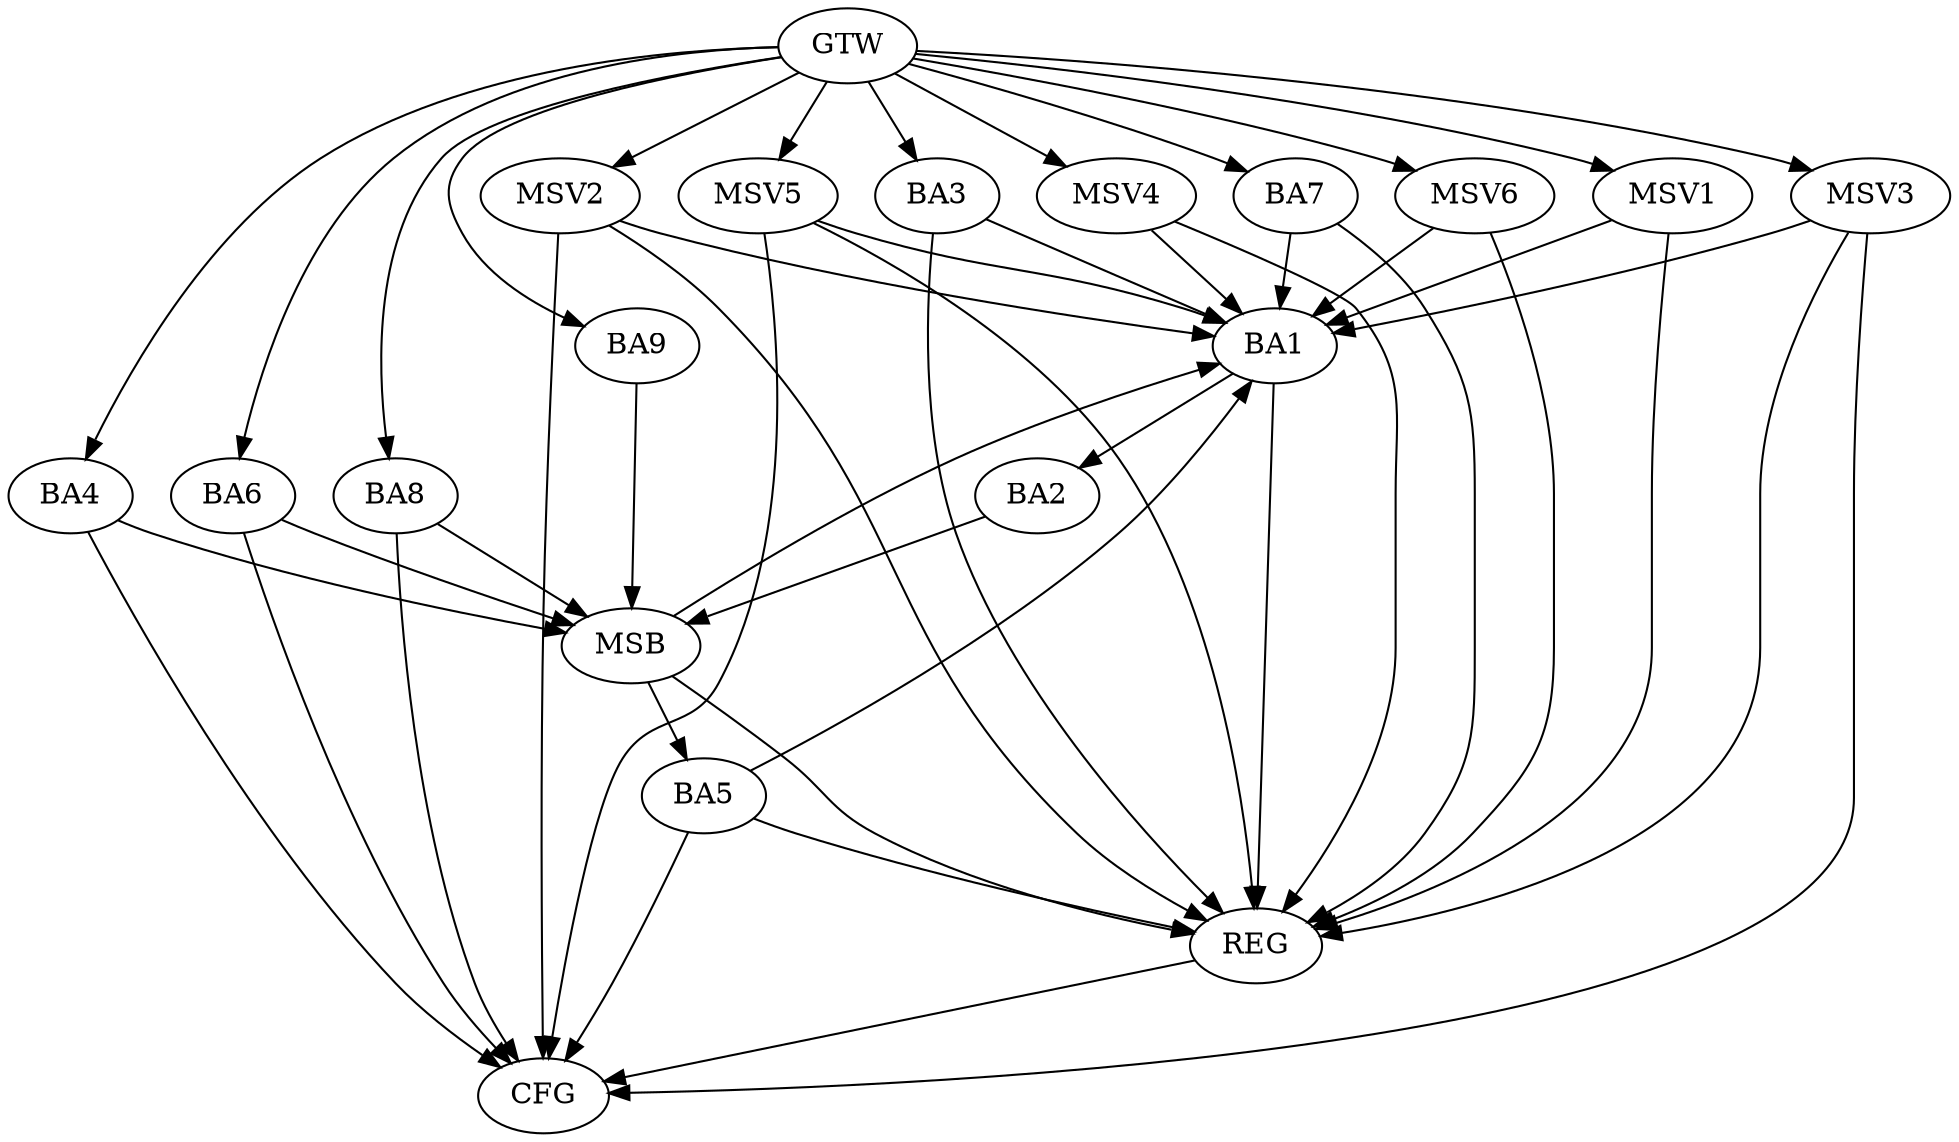strict digraph G {
  BA1 [ label="BA1" ];
  BA2 [ label="BA2" ];
  BA3 [ label="BA3" ];
  BA4 [ label="BA4" ];
  BA5 [ label="BA5" ];
  BA6 [ label="BA6" ];
  BA7 [ label="BA7" ];
  BA8 [ label="BA8" ];
  BA9 [ label="BA9" ];
  GTW [ label="GTW" ];
  REG [ label="REG" ];
  MSB [ label="MSB" ];
  CFG [ label="CFG" ];
  MSV1 [ label="MSV1" ];
  MSV2 [ label="MSV2" ];
  MSV3 [ label="MSV3" ];
  MSV4 [ label="MSV4" ];
  MSV5 [ label="MSV5" ];
  MSV6 [ label="MSV6" ];
  BA1 -> BA2;
  BA3 -> BA1;
  BA5 -> BA1;
  BA7 -> BA1;
  GTW -> BA3;
  GTW -> BA4;
  GTW -> BA6;
  GTW -> BA7;
  GTW -> BA8;
  GTW -> BA9;
  BA1 -> REG;
  BA3 -> REG;
  BA5 -> REG;
  BA7 -> REG;
  BA2 -> MSB;
  MSB -> BA1;
  MSB -> REG;
  BA4 -> MSB;
  BA6 -> MSB;
  MSB -> BA5;
  BA8 -> MSB;
  BA9 -> MSB;
  BA4 -> CFG;
  BA8 -> CFG;
  BA5 -> CFG;
  BA6 -> CFG;
  REG -> CFG;
  MSV1 -> BA1;
  GTW -> MSV1;
  MSV1 -> REG;
  MSV2 -> BA1;
  GTW -> MSV2;
  MSV2 -> REG;
  MSV2 -> CFG;
  MSV3 -> BA1;
  GTW -> MSV3;
  MSV3 -> REG;
  MSV3 -> CFG;
  MSV4 -> BA1;
  MSV5 -> BA1;
  GTW -> MSV4;
  MSV4 -> REG;
  GTW -> MSV5;
  MSV5 -> REG;
  MSV5 -> CFG;
  MSV6 -> BA1;
  GTW -> MSV6;
  MSV6 -> REG;
}
